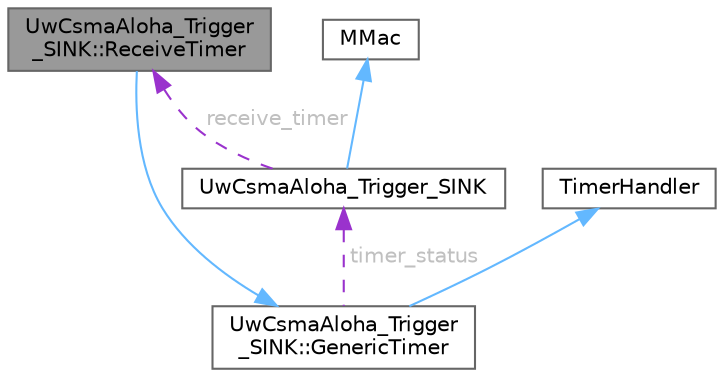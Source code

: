 digraph "UwCsmaAloha_Trigger_SINK::ReceiveTimer"
{
 // LATEX_PDF_SIZE
  bgcolor="transparent";
  edge [fontname=Helvetica,fontsize=10,labelfontname=Helvetica,labelfontsize=10];
  node [fontname=Helvetica,fontsize=10,shape=box,height=0.2,width=0.4];
  Node1 [id="Node000001",label="UwCsmaAloha_Trigger\l_SINK::ReceiveTimer",height=0.2,width=0.4,color="gray40", fillcolor="grey60", style="filled", fontcolor="black",tooltip="Class used to handle the timer of the reception period."];
  Node2 -> Node1 [id="edge1_Node000001_Node000002",dir="back",color="steelblue1",style="solid",tooltip=" "];
  Node2 [id="Node000002",label="UwCsmaAloha_Trigger\l_SINK::GenericTimer",height=0.2,width=0.4,color="gray40", fillcolor="white", style="filled",URL="$classUwCsmaAloha__Trigger__SINK_1_1GenericTimer.html",tooltip="Class that describes the timers in the node."];
  Node3 -> Node2 [id="edge2_Node000002_Node000003",dir="back",color="steelblue1",style="solid",tooltip=" "];
  Node3 [id="Node000003",label="TimerHandler",height=0.2,width=0.4,color="gray40", fillcolor="white", style="filled",tooltip=" "];
  Node4 -> Node2 [id="edge3_Node000002_Node000004",dir="back",color="darkorchid3",style="dashed",tooltip=" ",label=" timer_status",fontcolor="grey" ];
  Node4 [id="Node000004",label="UwCsmaAloha_Trigger_SINK",height=0.2,width=0.4,color="gray40", fillcolor="white", style="filled",URL="$classUwCsmaAloha__Trigger__SINK.html",tooltip="Class that describes a UwCsmaAloha_Trigger_SINK module."];
  Node5 -> Node4 [id="edge4_Node000004_Node000005",dir="back",color="steelblue1",style="solid",tooltip=" "];
  Node5 [id="Node000005",label="MMac",height=0.2,width=0.4,color="gray40", fillcolor="white", style="filled",tooltip=" "];
  Node1 -> Node4 [id="edge5_Node000004_Node000001",dir="back",color="darkorchid3",style="dashed",tooltip=" ",label=" receive_timer",fontcolor="grey" ];
}
